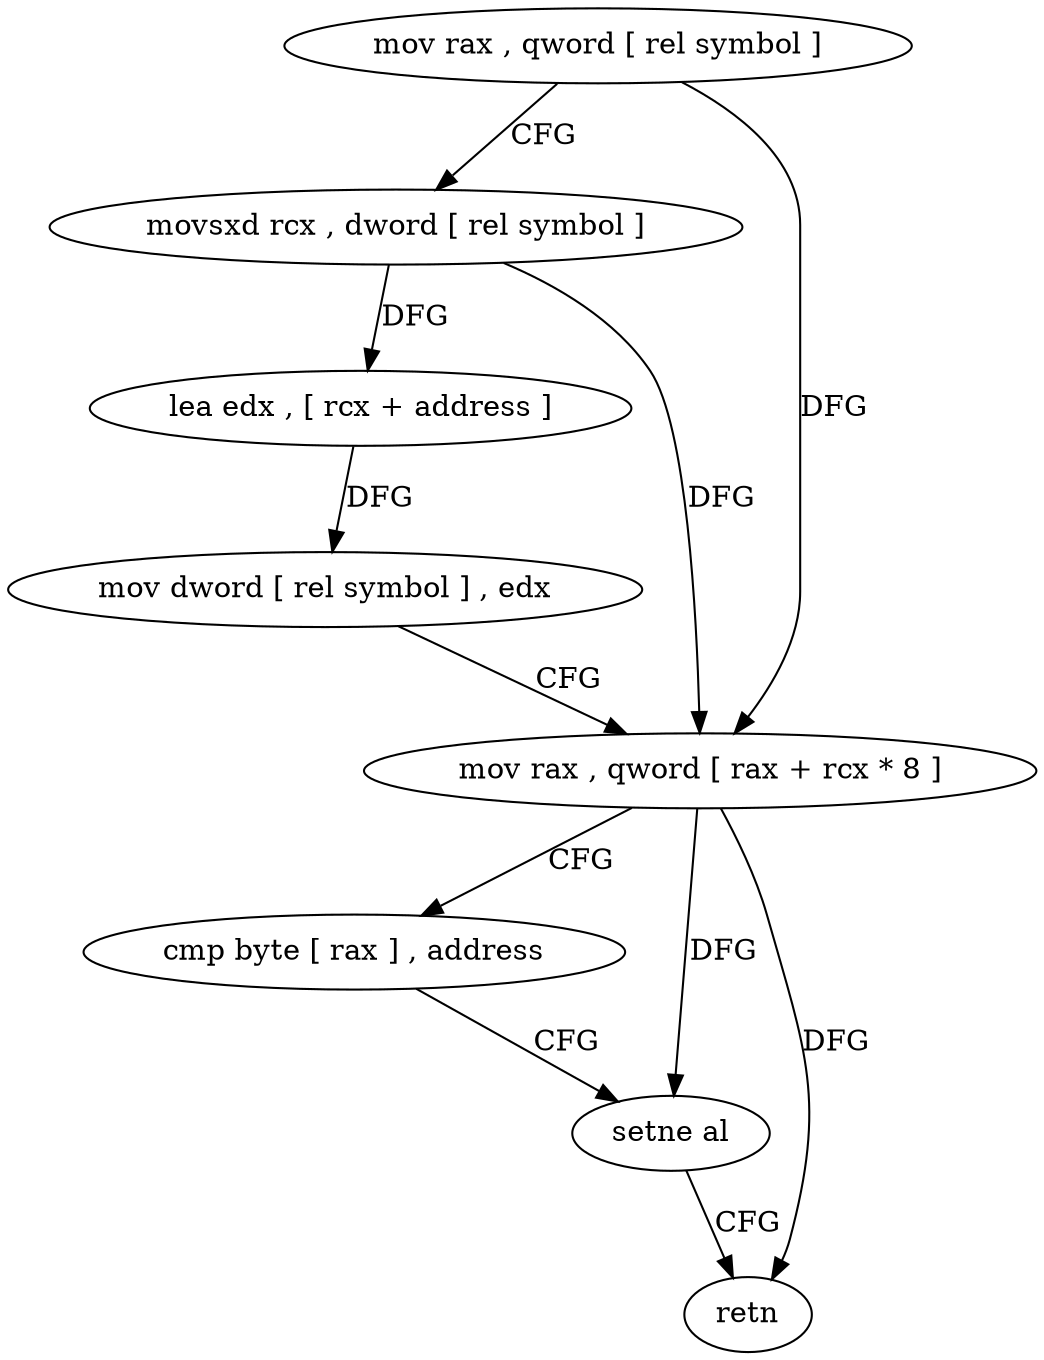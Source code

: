 digraph "func" {
"4201440" [label = "mov rax , qword [ rel symbol ]" ]
"4201447" [label = "movsxd rcx , dword [ rel symbol ]" ]
"4201454" [label = "lea edx , [ rcx + address ]" ]
"4201457" [label = "mov dword [ rel symbol ] , edx" ]
"4201463" [label = "mov rax , qword [ rax + rcx * 8 ]" ]
"4201467" [label = "cmp byte [ rax ] , address" ]
"4201470" [label = "setne al" ]
"4201473" [label = "retn" ]
"4201440" -> "4201447" [ label = "CFG" ]
"4201440" -> "4201463" [ label = "DFG" ]
"4201447" -> "4201454" [ label = "DFG" ]
"4201447" -> "4201463" [ label = "DFG" ]
"4201454" -> "4201457" [ label = "DFG" ]
"4201457" -> "4201463" [ label = "CFG" ]
"4201463" -> "4201467" [ label = "CFG" ]
"4201463" -> "4201470" [ label = "DFG" ]
"4201463" -> "4201473" [ label = "DFG" ]
"4201467" -> "4201470" [ label = "CFG" ]
"4201470" -> "4201473" [ label = "CFG" ]
}
